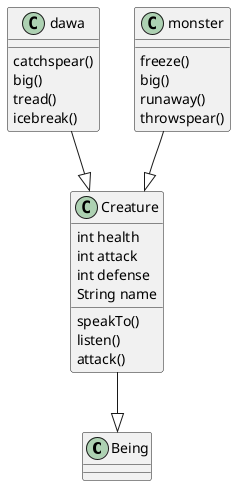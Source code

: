 @startuml

class Being

class Creature {

    int health
    int attack
    int defense
    String name

    speakTo()
    listen()
    attack()
}

class dawa{
    catchspear()
    big()
    tread()
    icebreak()
}

class monster{
    freeze()
    big()
    runaway()
    throwspear()
}

Creature --|> Being


dawa  --|> Creature

monster --|> Creature


@enduml